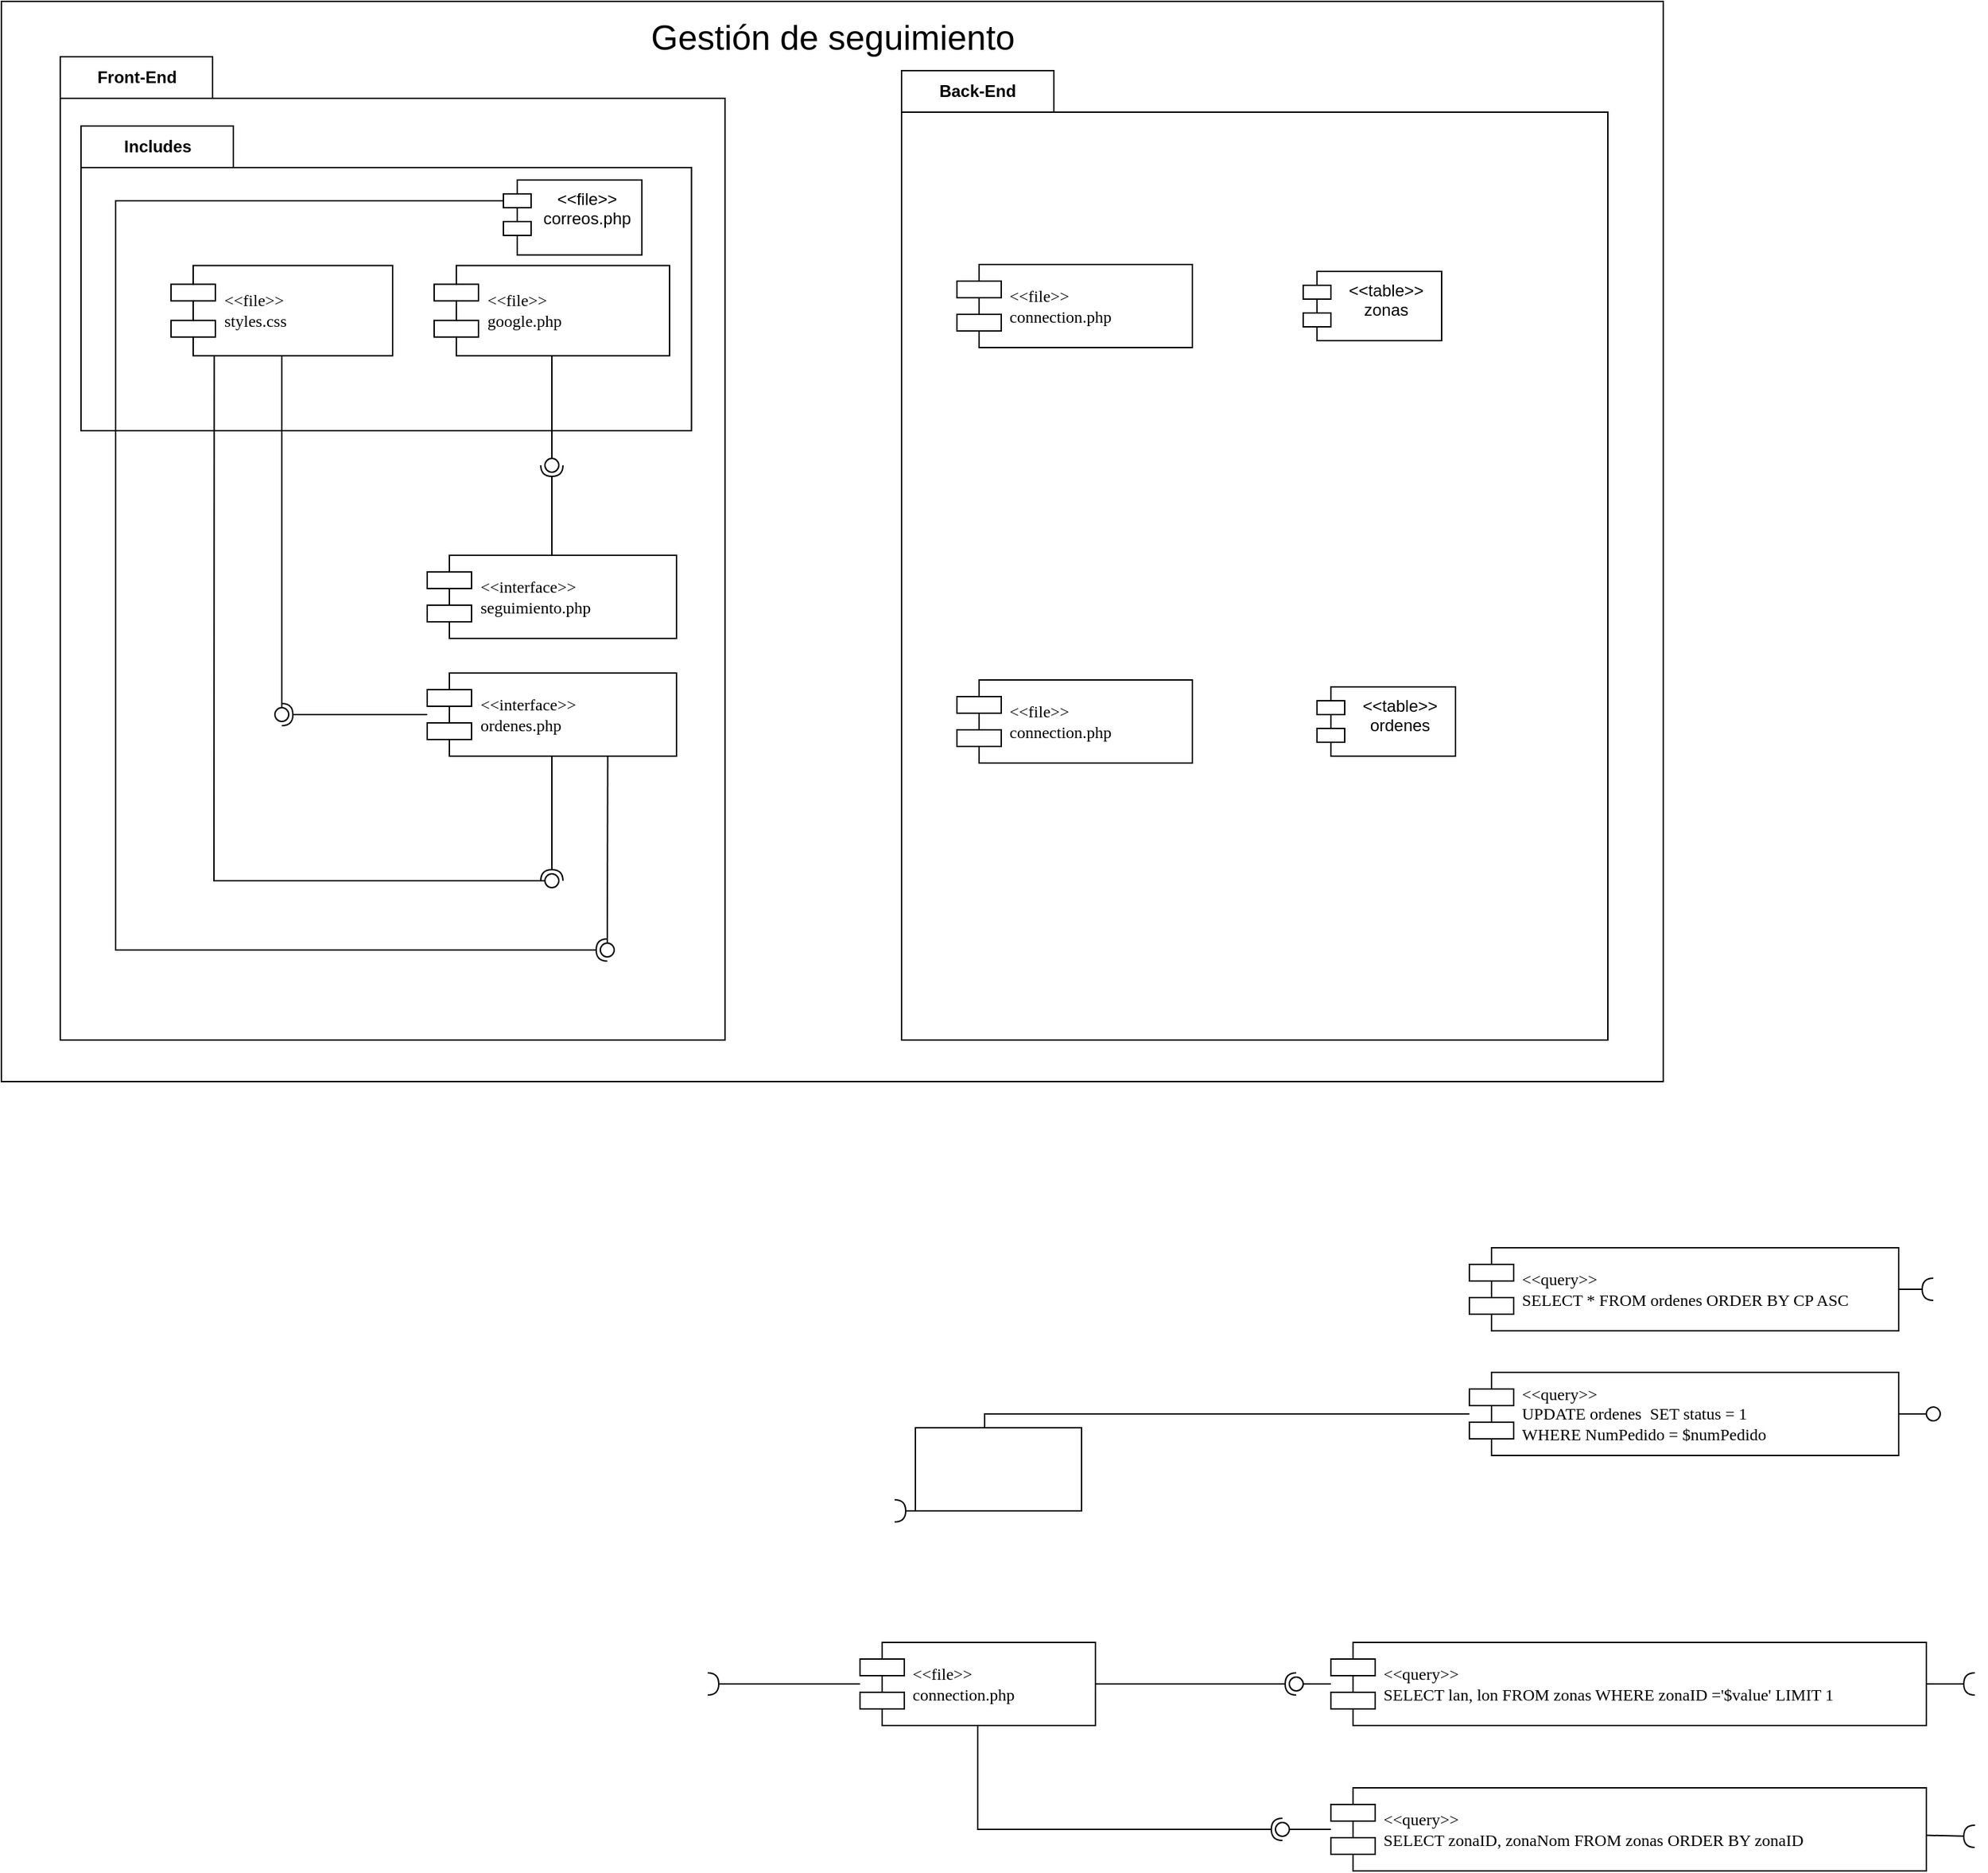 <mxfile version="22.0.5" type="github">
  <diagram name="Page-1" id="5f0bae14-7c28-e335-631c-24af17079c00">
    <mxGraphModel dx="2049" dy="1886" grid="1" gridSize="10" guides="1" tooltips="1" connect="1" arrows="1" fold="1" page="1" pageScale="1" pageWidth="1100" pageHeight="850" background="none" math="0" shadow="0">
      <root>
        <mxCell id="0" />
        <mxCell id="1" parent="0" />
        <mxCell id="uC9QXvWaeDfblwDkVC86-4" value="" style="rounded=0;whiteSpace=wrap;html=1;movable=1;resizable=1;rotatable=1;deletable=1;editable=1;locked=0;connectable=1;" vertex="1" parent="1">
          <mxGeometry y="-120" width="1200" height="780" as="geometry" />
        </mxCell>
        <mxCell id="uC9QXvWaeDfblwDkVC86-65" value="&lt;font style=&quot;font-size: 25px;&quot;&gt;Gestión de seguimiento&lt;/font&gt;" style="text;strokeColor=none;align=center;fillColor=none;html=1;verticalAlign=middle;whiteSpace=wrap;rounded=0;movable=1;resizable=1;rotatable=1;deletable=1;editable=1;locked=0;connectable=1;" vertex="1" parent="1">
          <mxGeometry x="467.5" y="-110" width="265" height="30" as="geometry" />
        </mxCell>
        <mxCell id="uC9QXvWaeDfblwDkVC86-189" value="&amp;lt;&amp;lt;query&amp;gt;&amp;gt;&lt;br&gt;SELECT * FROM ordenes ORDER BY CP ASC" style="shape=component;align=left;spacingLeft=36;rounded=0;shadow=0;comic=0;labelBackgroundColor=none;strokeWidth=1;fontFamily=Verdana;fontSize=12;html=1;" vertex="1" parent="1">
          <mxGeometry x="1060" y="780" width="310" height="60" as="geometry" />
        </mxCell>
        <mxCell id="uC9QXvWaeDfblwDkVC86-193" value="" style="ellipse;whiteSpace=wrap;html=1;align=center;aspect=fixed;fillColor=none;strokeColor=none;resizable=0;perimeter=centerPerimeter;rotatable=0;allowArrows=0;points=[];outlineConnect=1;" vertex="1" parent="1">
          <mxGeometry x="585" y="970" width="10" height="10" as="geometry" />
        </mxCell>
        <mxCell id="uC9QXvWaeDfblwDkVC86-198" value="" style="ellipse;whiteSpace=wrap;html=1;align=center;aspect=fixed;fillColor=none;strokeColor=none;resizable=0;perimeter=centerPerimeter;rotatable=0;allowArrows=0;points=[];outlineConnect=1;" vertex="1" parent="1">
          <mxGeometry x="135" y="805" width="10" height="10" as="geometry" />
        </mxCell>
        <mxCell id="uC9QXvWaeDfblwDkVC86-199" value="&amp;lt;&amp;lt;query&amp;gt;&amp;gt;&lt;br&gt;UPDATE ordenes&amp;nbsp; SET status = 1&lt;br&gt;WHERE NumPedido = $numPedido" style="shape=component;align=left;spacingLeft=36;rounded=0;shadow=0;comic=0;labelBackgroundColor=none;strokeWidth=1;fontFamily=Verdana;fontSize=12;html=1;" vertex="1" parent="1">
          <mxGeometry x="1060" y="870" width="310" height="60" as="geometry" />
        </mxCell>
        <mxCell id="uC9QXvWaeDfblwDkVC86-200" value="" style="ellipse;whiteSpace=wrap;html=1;align=center;aspect=fixed;fillColor=none;strokeColor=none;resizable=0;perimeter=centerPerimeter;rotatable=0;allowArrows=0;points=[];outlineConnect=1;" vertex="1" parent="1">
          <mxGeometry x="630" y="930" width="10" height="10" as="geometry" />
        </mxCell>
        <mxCell id="uC9QXvWaeDfblwDkVC86-201" value="" style="ellipse;whiteSpace=wrap;html=1;align=center;aspect=fixed;fillColor=none;strokeColor=none;resizable=0;perimeter=centerPerimeter;rotatable=0;allowArrows=0;points=[];outlineConnect=1;" vertex="1" parent="1">
          <mxGeometry x="750" y="805" width="10" height="10" as="geometry" />
        </mxCell>
        <mxCell id="uC9QXvWaeDfblwDkVC86-202" value="" style="ellipse;whiteSpace=wrap;html=1;align=center;aspect=fixed;fillColor=none;strokeColor=none;resizable=0;perimeter=centerPerimeter;rotatable=0;allowArrows=0;points=[];outlineConnect=1;" vertex="1" parent="1">
          <mxGeometry x="640" y="895" width="10" height="10" as="geometry" />
        </mxCell>
        <mxCell id="uC9QXvWaeDfblwDkVC86-208" value="" style="ellipse;whiteSpace=wrap;html=1;align=center;aspect=fixed;fillColor=none;strokeColor=none;resizable=0;perimeter=centerPerimeter;rotatable=0;allowArrows=0;points=[];outlineConnect=1;" vertex="1" parent="1">
          <mxGeometry x="630" y="805" width="10" height="10" as="geometry" />
        </mxCell>
        <mxCell id="uC9QXvWaeDfblwDkVC86-209" value="" style="rounded=0;orthogonalLoop=1;jettySize=auto;html=1;endArrow=halfCircle;endFill=0;endSize=6;strokeWidth=1;sketch=0;" edge="1" parent="1" source="uC9QXvWaeDfblwDkVC86-199" target="uC9QXvWaeDfblwDkVC86-211">
          <mxGeometry relative="1" as="geometry">
            <mxPoint x="720" y="900" as="sourcePoint" />
            <Array as="points">
              <mxPoint x="710" y="900" />
              <mxPoint x="710" y="970" />
            </Array>
          </mxGeometry>
        </mxCell>
        <mxCell id="uC9QXvWaeDfblwDkVC86-211" value="" style="ellipse;whiteSpace=wrap;html=1;align=center;aspect=fixed;fillColor=none;strokeColor=none;resizable=0;perimeter=centerPerimeter;rotatable=0;allowArrows=0;points=[];outlineConnect=1;" vertex="1" parent="1">
          <mxGeometry x="640" y="965" width="10" height="10" as="geometry" />
        </mxCell>
        <mxCell id="uC9QXvWaeDfblwDkVC86-214" value="" style="rounded=0;orthogonalLoop=1;jettySize=auto;html=1;endArrow=oval;endFill=0;sketch=0;sourcePerimeterSpacing=0;targetPerimeterSpacing=0;endSize=10;" edge="1" parent="1" source="uC9QXvWaeDfblwDkVC86-199" target="uC9QXvWaeDfblwDkVC86-215">
          <mxGeometry relative="1" as="geometry">
            <mxPoint x="1150" y="910" as="sourcePoint" />
          </mxGeometry>
        </mxCell>
        <mxCell id="uC9QXvWaeDfblwDkVC86-215" value="" style="ellipse;whiteSpace=wrap;html=1;align=center;aspect=fixed;fillColor=none;strokeColor=none;resizable=0;perimeter=centerPerimeter;rotatable=0;allowArrows=0;points=[];outlineConnect=1;" vertex="1" parent="1">
          <mxGeometry x="1390" y="895" width="10" height="10" as="geometry" />
        </mxCell>
        <mxCell id="uC9QXvWaeDfblwDkVC86-216" value="" style="rounded=0;orthogonalLoop=1;jettySize=auto;html=1;endArrow=halfCircle;endFill=0;endSize=6;strokeWidth=1;sketch=0;" edge="1" parent="1" source="uC9QXvWaeDfblwDkVC86-189" target="uC9QXvWaeDfblwDkVC86-218">
          <mxGeometry relative="1" as="geometry">
            <mxPoint x="1200" y="800" as="sourcePoint" />
          </mxGeometry>
        </mxCell>
        <mxCell id="uC9QXvWaeDfblwDkVC86-218" value="" style="ellipse;whiteSpace=wrap;html=1;align=center;aspect=fixed;fillColor=none;strokeColor=none;resizable=0;perimeter=centerPerimeter;rotatable=0;allowArrows=0;points=[];outlineConnect=1;" vertex="1" parent="1">
          <mxGeometry x="1390" y="805" width="10" height="10" as="geometry" />
        </mxCell>
        <mxCell id="uC9QXvWaeDfblwDkVC86-222" value="" style="ellipse;whiteSpace=wrap;html=1;align=center;aspect=fixed;fillColor=none;strokeColor=none;resizable=0;perimeter=centerPerimeter;rotatable=0;allowArrows=0;points=[];outlineConnect=1;" vertex="1" parent="1">
          <mxGeometry x="260" y="1090" width="10" height="10" as="geometry" />
        </mxCell>
        <mxCell id="uC9QXvWaeDfblwDkVC86-223" value="&amp;lt;&amp;lt;file&amp;gt;&amp;gt;&lt;br&gt;connection.php" style="shape=component;align=left;spacingLeft=36;rounded=0;shadow=0;comic=0;labelBackgroundColor=none;strokeWidth=1;fontFamily=Verdana;fontSize=12;html=1;" vertex="1" parent="1">
          <mxGeometry x="620" y="1065" width="170" height="60" as="geometry" />
        </mxCell>
        <mxCell id="uC9QXvWaeDfblwDkVC86-224" value="" style="rounded=0;orthogonalLoop=1;jettySize=auto;html=1;endArrow=halfCircle;endFill=0;endSize=6;strokeWidth=1;sketch=0;" edge="1" parent="1" source="uC9QXvWaeDfblwDkVC86-223" target="uC9QXvWaeDfblwDkVC86-226">
          <mxGeometry relative="1" as="geometry">
            <mxPoint x="530" y="1095" as="sourcePoint" />
          </mxGeometry>
        </mxCell>
        <mxCell id="uC9QXvWaeDfblwDkVC86-226" value="" style="ellipse;whiteSpace=wrap;html=1;align=center;aspect=fixed;fillColor=none;strokeColor=none;resizable=0;perimeter=centerPerimeter;rotatable=0;allowArrows=0;points=[];outlineConnect=1;" vertex="1" parent="1">
          <mxGeometry x="505" y="1090" width="10" height="10" as="geometry" />
        </mxCell>
        <mxCell id="uC9QXvWaeDfblwDkVC86-227" value="&amp;lt;&amp;lt;query&amp;gt;&amp;gt;&lt;br&gt;SELECT lan, lon FROM zonas WHERE zonaID =&#39;$value&#39; LIMIT 1" style="shape=component;align=left;spacingLeft=36;rounded=0;shadow=0;comic=0;labelBackgroundColor=none;strokeWidth=1;fontFamily=Verdana;fontSize=12;html=1;" vertex="1" parent="1">
          <mxGeometry x="960" y="1065" width="430" height="60" as="geometry" />
        </mxCell>
        <mxCell id="uC9QXvWaeDfblwDkVC86-228" value="&amp;lt;&amp;lt;query&amp;gt;&amp;gt;&lt;br&gt;SELECT zonaID, zonaNom FROM zonas ORDER BY zonaID" style="shape=component;align=left;spacingLeft=36;rounded=0;shadow=0;comic=0;labelBackgroundColor=none;strokeWidth=1;fontFamily=Verdana;fontSize=12;html=1;" vertex="1" parent="1">
          <mxGeometry x="960" y="1170" width="430" height="60" as="geometry" />
        </mxCell>
        <mxCell id="uC9QXvWaeDfblwDkVC86-234" value="" style="rounded=0;orthogonalLoop=1;jettySize=auto;html=1;endArrow=halfCircle;endFill=0;endSize=6;strokeWidth=1;sketch=0;" edge="1" parent="1" source="uC9QXvWaeDfblwDkVC86-223" target="uC9QXvWaeDfblwDkVC86-236">
          <mxGeometry relative="1" as="geometry">
            <mxPoint x="730" y="1200" as="sourcePoint" />
          </mxGeometry>
        </mxCell>
        <mxCell id="uC9QXvWaeDfblwDkVC86-235" value="" style="rounded=0;orthogonalLoop=1;jettySize=auto;html=1;endArrow=oval;endFill=0;sketch=0;sourcePerimeterSpacing=0;targetPerimeterSpacing=0;endSize=10;" edge="1" parent="1" source="uC9QXvWaeDfblwDkVC86-227" target="uC9QXvWaeDfblwDkVC86-236">
          <mxGeometry relative="1" as="geometry">
            <mxPoint x="690" y="1200" as="sourcePoint" />
          </mxGeometry>
        </mxCell>
        <mxCell id="uC9QXvWaeDfblwDkVC86-236" value="" style="ellipse;whiteSpace=wrap;html=1;align=center;aspect=fixed;fillColor=none;strokeColor=none;resizable=0;perimeter=centerPerimeter;rotatable=0;allowArrows=0;points=[];outlineConnect=1;" vertex="1" parent="1">
          <mxGeometry x="930" y="1090" width="10" height="10" as="geometry" />
        </mxCell>
        <mxCell id="uC9QXvWaeDfblwDkVC86-237" value="" style="rounded=0;orthogonalLoop=1;jettySize=auto;html=1;endArrow=halfCircle;endFill=0;endSize=6;strokeWidth=1;sketch=0;" edge="1" parent="1" source="uC9QXvWaeDfblwDkVC86-223" target="uC9QXvWaeDfblwDkVC86-239">
          <mxGeometry relative="1" as="geometry">
            <mxPoint x="680" y="1235" as="sourcePoint" />
            <Array as="points">
              <mxPoint x="705" y="1200" />
            </Array>
          </mxGeometry>
        </mxCell>
        <mxCell id="uC9QXvWaeDfblwDkVC86-238" value="" style="rounded=0;orthogonalLoop=1;jettySize=auto;html=1;endArrow=oval;endFill=0;sketch=0;sourcePerimeterSpacing=0;targetPerimeterSpacing=0;endSize=10;" edge="1" parent="1" source="uC9QXvWaeDfblwDkVC86-228" target="uC9QXvWaeDfblwDkVC86-239">
          <mxGeometry relative="1" as="geometry">
            <mxPoint x="640" y="1235" as="sourcePoint" />
          </mxGeometry>
        </mxCell>
        <mxCell id="uC9QXvWaeDfblwDkVC86-239" value="" style="ellipse;whiteSpace=wrap;html=1;align=center;aspect=fixed;fillColor=none;strokeColor=none;resizable=0;perimeter=centerPerimeter;rotatable=0;allowArrows=0;points=[];outlineConnect=1;" vertex="1" parent="1">
          <mxGeometry x="920" y="1195" width="10" height="10" as="geometry" />
        </mxCell>
        <mxCell id="uC9QXvWaeDfblwDkVC86-240" value="" style="rounded=0;orthogonalLoop=1;jettySize=auto;html=1;endArrow=halfCircle;endFill=0;endSize=6;strokeWidth=1;sketch=0;" edge="1" parent="1" source="uC9QXvWaeDfblwDkVC86-227" target="uC9QXvWaeDfblwDkVC86-242">
          <mxGeometry relative="1" as="geometry">
            <mxPoint x="1340" y="1025" as="sourcePoint" />
          </mxGeometry>
        </mxCell>
        <mxCell id="uC9QXvWaeDfblwDkVC86-242" value="" style="ellipse;whiteSpace=wrap;html=1;align=center;aspect=fixed;fillColor=none;strokeColor=none;resizable=0;perimeter=centerPerimeter;rotatable=0;allowArrows=0;points=[];outlineConnect=1;" vertex="1" parent="1">
          <mxGeometry x="1420" y="1090" width="10" height="10" as="geometry" />
        </mxCell>
        <mxCell id="uC9QXvWaeDfblwDkVC86-243" value="" style="rounded=0;orthogonalLoop=1;jettySize=auto;html=1;endArrow=halfCircle;endFill=0;endSize=6;strokeWidth=1;sketch=0;" edge="1" parent="1" source="uC9QXvWaeDfblwDkVC86-228" target="uC9QXvWaeDfblwDkVC86-245">
          <mxGeometry relative="1" as="geometry">
            <mxPoint x="1330" y="1245" as="sourcePoint" />
          </mxGeometry>
        </mxCell>
        <mxCell id="uC9QXvWaeDfblwDkVC86-245" value="" style="ellipse;whiteSpace=wrap;html=1;align=center;aspect=fixed;fillColor=none;strokeColor=none;resizable=0;perimeter=centerPerimeter;rotatable=0;allowArrows=0;points=[];outlineConnect=1;" vertex="1" parent="1">
          <mxGeometry x="1420" y="1200" width="10" height="10" as="geometry" />
        </mxCell>
        <mxCell id="uC9QXvWaeDfblwDkVC86-246" value="" style="rounded=0;whiteSpace=wrap;html=1;" vertex="1" parent="1">
          <mxGeometry x="660" y="910" width="120" height="60" as="geometry" />
        </mxCell>
        <mxCell id="uC9QXvWaeDfblwDkVC86-69" value="" style="html=1;strokeColor=none;resizeWidth=1;resizeHeight=1;fillColor=none;part=1;connectable=0;allowArrows=0;deletable=0;whiteSpace=wrap;" vertex="1" parent="1">
          <mxGeometry x="35" y="-50" width="573.3" height="403.226" as="geometry">
            <mxPoint y="30" as="offset" />
          </mxGeometry>
        </mxCell>
        <mxCell id="uC9QXvWaeDfblwDkVC86-68" value="Front-End" style="shape=folder;fontStyle=1;tabWidth=110;tabHeight=30;tabPosition=left;html=1;boundedLbl=1;labelInHeader=1;container=0;collapsible=0;whiteSpace=wrap;movable=1;resizable=1;rotatable=1;deletable=1;editable=1;locked=0;connectable=1;" vertex="1" parent="1">
          <mxGeometry x="42.5" y="-80" width="480" height="710" as="geometry" />
        </mxCell>
        <mxCell id="uC9QXvWaeDfblwDkVC86-248" value="Includes" style="shape=folder;fontStyle=1;tabWidth=110;tabHeight=30;tabPosition=left;html=1;boundedLbl=1;labelInHeader=1;container=0;collapsible=0;whiteSpace=wrap;movable=1;resizable=1;rotatable=1;deletable=1;editable=1;locked=0;connectable=1;" vertex="1" parent="1">
          <mxGeometry x="57.5" y="-30" width="440.8" height="220" as="geometry" />
        </mxCell>
        <mxCell id="uC9QXvWaeDfblwDkVC86-195" value="&amp;lt;&amp;lt;interface&amp;gt;&amp;gt;&lt;br&gt;ordenes.php" style="shape=component;align=left;spacingLeft=36;rounded=0;shadow=0;comic=0;labelBackgroundColor=none;strokeWidth=1;fontFamily=Verdana;fontSize=12;html=1;movable=1;resizable=1;rotatable=1;deletable=1;editable=1;locked=0;connectable=1;" vertex="1" parent="1">
          <mxGeometry x="307.5" y="365" width="180" height="60" as="geometry" />
        </mxCell>
        <mxCell id="uC9QXvWaeDfblwDkVC86-232" value="" style="ellipse;whiteSpace=wrap;html=1;align=center;aspect=fixed;fillColor=none;strokeColor=none;resizable=0;perimeter=centerPerimeter;rotatable=0;allowArrows=0;points=[];outlineConnect=1;movable=0;deletable=0;editable=0;locked=1;connectable=0;" vertex="1" parent="1">
          <mxGeometry x="432.5" y="240" width="10" height="10" as="geometry" />
        </mxCell>
        <mxCell id="uC9QXvWaeDfblwDkVC86-188" value="&amp;lt;&amp;lt;interface&amp;gt;&amp;gt;&lt;br&gt;seguimiento.php" style="shape=component;align=left;spacingLeft=36;rounded=0;shadow=0;comic=0;labelBackgroundColor=none;strokeWidth=1;fontFamily=Verdana;fontSize=12;html=1;movable=1;resizable=1;rotatable=1;deletable=1;editable=1;locked=0;connectable=1;" vertex="1" parent="1">
          <mxGeometry x="307.5" y="280" width="180" height="60" as="geometry" />
        </mxCell>
        <mxCell id="uC9QXvWaeDfblwDkVC86-253" value="" style="rounded=0;orthogonalLoop=1;jettySize=auto;html=1;endArrow=halfCircle;endFill=0;endSize=6;strokeWidth=1;sketch=0;movable=0;resizable=0;rotatable=0;deletable=0;editable=0;locked=1;connectable=0;" edge="1" target="uC9QXvWaeDfblwDkVC86-255" parent="1" source="uC9QXvWaeDfblwDkVC86-195">
          <mxGeometry relative="1" as="geometry">
            <mxPoint x="52.5" y="290" as="sourcePoint" />
          </mxGeometry>
        </mxCell>
        <mxCell id="uC9QXvWaeDfblwDkVC86-255" value="" style="ellipse;whiteSpace=wrap;html=1;align=center;aspect=fixed;fillColor=none;strokeColor=none;resizable=0;perimeter=centerPerimeter;rotatable=0;allowArrows=0;points=[];outlineConnect=1;movable=0;deletable=0;editable=0;locked=1;connectable=0;" vertex="1" parent="1">
          <mxGeometry x="197.5" y="390" width="10" height="10" as="geometry" />
        </mxCell>
        <mxCell id="uC9QXvWaeDfblwDkVC86-256" value="" style="rounded=0;orthogonalLoop=1;jettySize=auto;html=1;endArrow=halfCircle;endFill=0;endSize=6;strokeWidth=1;sketch=0;movable=0;resizable=0;rotatable=0;deletable=0;editable=0;locked=1;connectable=0;" edge="1" target="uC9QXvWaeDfblwDkVC86-258" parent="1" source="uC9QXvWaeDfblwDkVC86-195">
          <mxGeometry relative="1" as="geometry">
            <mxPoint x="242.5" y="325" as="sourcePoint" />
          </mxGeometry>
        </mxCell>
        <mxCell id="uC9QXvWaeDfblwDkVC86-258" value="" style="ellipse;whiteSpace=wrap;html=1;align=center;aspect=fixed;fillColor=none;strokeColor=none;resizable=0;perimeter=centerPerimeter;rotatable=0;allowArrows=0;points=[];outlineConnect=1;movable=0;deletable=0;editable=0;locked=1;connectable=0;" vertex="1" parent="1">
          <mxGeometry x="392.5" y="510" width="10" height="10" as="geometry" />
        </mxCell>
        <mxCell id="uC9QXvWaeDfblwDkVC86-259" value="" style="rounded=0;orthogonalLoop=1;jettySize=auto;html=1;endArrow=halfCircle;endFill=0;endSize=6;strokeWidth=1;sketch=0;exitX=0.5;exitY=0;exitDx=0;exitDy=0;movable=0;resizable=0;rotatable=0;deletable=0;editable=0;locked=1;connectable=0;" edge="1" target="uC9QXvWaeDfblwDkVC86-261" parent="1" source="uC9QXvWaeDfblwDkVC86-188">
          <mxGeometry relative="1" as="geometry">
            <mxPoint x="332.5" y="336" as="sourcePoint" />
          </mxGeometry>
        </mxCell>
        <mxCell id="uC9QXvWaeDfblwDkVC86-261" value="" style="ellipse;whiteSpace=wrap;html=1;align=center;aspect=fixed;fillColor=none;strokeColor=none;resizable=0;perimeter=centerPerimeter;rotatable=0;allowArrows=0;points=[];outlineConnect=1;movable=0;deletable=0;editable=0;locked=1;connectable=0;" vertex="1" parent="1">
          <mxGeometry x="392.5" y="210" width="10" height="10" as="geometry" />
        </mxCell>
        <mxCell id="uC9QXvWaeDfblwDkVC86-263" value="" style="rounded=0;orthogonalLoop=1;jettySize=auto;html=1;endArrow=oval;endFill=0;sketch=0;sourcePerimeterSpacing=0;targetPerimeterSpacing=0;endSize=10;exitX=0.724;exitY=0.992;exitDx=0;exitDy=0;exitPerimeter=0;movable=0;resizable=0;rotatable=0;deletable=0;editable=0;locked=1;connectable=0;" edge="1" target="uC9QXvWaeDfblwDkVC86-264" parent="1" source="uC9QXvWaeDfblwDkVC86-195">
          <mxGeometry relative="1" as="geometry">
            <mxPoint x="402.5" y="305" as="sourcePoint" />
          </mxGeometry>
        </mxCell>
        <mxCell id="uC9QXvWaeDfblwDkVC86-264" value="" style="ellipse;whiteSpace=wrap;html=1;align=center;aspect=fixed;fillColor=none;strokeColor=none;resizable=0;perimeter=centerPerimeter;rotatable=0;allowArrows=0;points=[];outlineConnect=1;movable=0;deletable=0;editable=0;locked=1;connectable=0;" vertex="1" parent="1">
          <mxGeometry x="432.5" y="560" width="10" height="10" as="geometry" />
        </mxCell>
        <mxCell id="uC9QXvWaeDfblwDkVC86-190" value="&amp;lt;&amp;lt;file&amp;gt;&amp;gt;&lt;br&gt;styles.css" style="shape=component;align=left;spacingLeft=36;rounded=0;shadow=0;comic=0;labelBackgroundColor=none;strokeWidth=1;fontFamily=Verdana;fontSize=12;html=1;movable=1;resizable=1;rotatable=1;deletable=1;editable=1;locked=0;connectable=1;" vertex="1" parent="1">
          <mxGeometry x="122.5" y="70.8" width="160" height="65.018" as="geometry" />
        </mxCell>
        <mxCell id="uC9QXvWaeDfblwDkVC86-254" value="" style="rounded=0;orthogonalLoop=1;jettySize=auto;html=1;endArrow=oval;endFill=0;sketch=0;sourcePerimeterSpacing=0;targetPerimeterSpacing=0;endSize=10;movable=0;resizable=0;rotatable=0;deletable=0;editable=0;locked=1;connectable=0;" edge="1" target="uC9QXvWaeDfblwDkVC86-255" parent="1" source="uC9QXvWaeDfblwDkVC86-190">
          <mxGeometry relative="1" as="geometry">
            <mxPoint x="47.5" y="305" as="sourcePoint" />
          </mxGeometry>
        </mxCell>
        <mxCell id="uC9QXvWaeDfblwDkVC86-257" value="" style="rounded=0;orthogonalLoop=1;jettySize=auto;html=1;endArrow=oval;endFill=0;sketch=0;sourcePerimeterSpacing=0;targetPerimeterSpacing=0;endSize=10;exitX=0.195;exitY=1.009;exitDx=0;exitDy=0;exitPerimeter=0;movable=0;resizable=0;rotatable=0;deletable=0;editable=0;locked=1;connectable=0;" edge="1" target="uC9QXvWaeDfblwDkVC86-258" parent="1" source="uC9QXvWaeDfblwDkVC86-190">
          <mxGeometry relative="1" as="geometry">
            <mxPoint x="202.5" y="325" as="sourcePoint" />
            <Array as="points">
              <mxPoint x="153.5" y="515" />
            </Array>
          </mxGeometry>
        </mxCell>
        <mxCell id="uC9QXvWaeDfblwDkVC86-229" value="&amp;lt;&amp;lt;file&amp;gt;&amp;gt;&lt;br&gt;correos.php" style="shape=module;align=left;spacingLeft=20;align=center;verticalAlign=top;whiteSpace=wrap;html=1;movable=1;resizable=1;rotatable=1;deletable=1;editable=1;locked=0;connectable=1;" vertex="1" parent="1">
          <mxGeometry x="362.5" y="8.998" width="100" height="54.182" as="geometry" />
        </mxCell>
        <mxCell id="uC9QXvWaeDfblwDkVC86-262" value="" style="rounded=0;orthogonalLoop=1;jettySize=auto;html=1;endArrow=halfCircle;endFill=0;endSize=6;strokeWidth=1;sketch=0;exitX=0;exitY=0;exitDx=0;exitDy=15;exitPerimeter=0;movable=0;resizable=0;rotatable=0;deletable=0;editable=0;locked=1;connectable=0;" edge="1" target="uC9QXvWaeDfblwDkVC86-264" parent="1" source="uC9QXvWaeDfblwDkVC86-229">
          <mxGeometry relative="1" as="geometry">
            <mxPoint x="442.5" y="305" as="sourcePoint" />
            <Array as="points">
              <mxPoint x="82.5" y="24" />
              <mxPoint x="82.5" y="565" />
            </Array>
          </mxGeometry>
        </mxCell>
        <mxCell id="uC9QXvWaeDfblwDkVC86-268" value="Back-End" style="shape=folder;fontStyle=1;tabWidth=110;tabHeight=30;tabPosition=left;html=1;boundedLbl=1;labelInHeader=1;container=1;collapsible=0;whiteSpace=wrap;" vertex="1" parent="1">
          <mxGeometry x="650" y="-70" width="510" height="700" as="geometry" />
        </mxCell>
        <mxCell id="uC9QXvWaeDfblwDkVC86-269" value="" style="html=1;strokeColor=none;resizeWidth=1;resizeHeight=1;fillColor=none;part=1;connectable=0;allowArrows=0;deletable=0;whiteSpace=wrap;" vertex="1" parent="uC9QXvWaeDfblwDkVC86-268">
          <mxGeometry width="510" height="490" relative="1" as="geometry">
            <mxPoint y="30" as="offset" />
          </mxGeometry>
        </mxCell>
        <mxCell id="uC9QXvWaeDfblwDkVC86-194" value="&amp;lt;&amp;lt;file&amp;gt;&amp;gt;&lt;br&gt;connection.php" style="shape=component;align=left;spacingLeft=36;rounded=0;shadow=0;comic=0;labelBackgroundColor=none;strokeWidth=1;fontFamily=Verdana;fontSize=12;html=1;" vertex="1" parent="uC9QXvWaeDfblwDkVC86-268">
          <mxGeometry x="40" y="140" width="170" height="60" as="geometry" />
        </mxCell>
        <mxCell id="uC9QXvWaeDfblwDkVC86-212" value="&amp;lt;&amp;lt;table&amp;gt;&amp;gt;&lt;br&gt;ordenes&lt;br&gt;" style="shape=module;align=left;spacingLeft=20;align=center;verticalAlign=top;whiteSpace=wrap;html=1;" vertex="1" parent="uC9QXvWaeDfblwDkVC86-268">
          <mxGeometry x="300" y="445" width="100" height="50" as="geometry" />
        </mxCell>
        <mxCell id="uC9QXvWaeDfblwDkVC86-233" value="&amp;lt;&amp;lt;table&amp;gt;&amp;gt;&lt;br&gt;zonas" style="shape=module;align=left;spacingLeft=20;align=center;verticalAlign=top;whiteSpace=wrap;html=1;" vertex="1" parent="uC9QXvWaeDfblwDkVC86-268">
          <mxGeometry x="290" y="145" width="100" height="50" as="geometry" />
        </mxCell>
        <mxCell id="uC9QXvWaeDfblwDkVC86-270" value="&amp;lt;&amp;lt;file&amp;gt;&amp;gt;&lt;br&gt;connection.php" style="shape=component;align=left;spacingLeft=36;rounded=0;shadow=0;comic=0;labelBackgroundColor=none;strokeWidth=1;fontFamily=Verdana;fontSize=12;html=1;" vertex="1" parent="uC9QXvWaeDfblwDkVC86-268">
          <mxGeometry x="40" y="440" width="170" height="60" as="geometry" />
        </mxCell>
        <mxCell id="uC9QXvWaeDfblwDkVC86-260" value="" style="rounded=0;orthogonalLoop=1;jettySize=auto;html=1;endArrow=oval;endFill=0;sketch=0;sourcePerimeterSpacing=0;targetPerimeterSpacing=0;endSize=10;movable=1;resizable=1;rotatable=1;deletable=1;editable=1;locked=0;connectable=1;" edge="1" target="uC9QXvWaeDfblwDkVC86-261" parent="1" source="uC9QXvWaeDfblwDkVC86-219">
          <mxGeometry relative="1" as="geometry">
            <mxPoint x="292.5" y="336" as="sourcePoint" />
          </mxGeometry>
        </mxCell>
        <mxCell id="uC9QXvWaeDfblwDkVC86-219" value="&amp;lt;&amp;lt;file&amp;gt;&amp;gt;&lt;br&gt;google.php" style="shape=component;align=left;spacingLeft=36;rounded=0;shadow=0;comic=0;labelBackgroundColor=none;strokeWidth=1;fontFamily=Verdana;fontSize=12;html=1;movable=1;resizable=1;rotatable=1;deletable=1;editable=1;locked=0;connectable=1;" vertex="1" parent="1">
          <mxGeometry x="312.5" y="70.8" width="170" height="65.018" as="geometry" />
        </mxCell>
      </root>
    </mxGraphModel>
  </diagram>
</mxfile>
